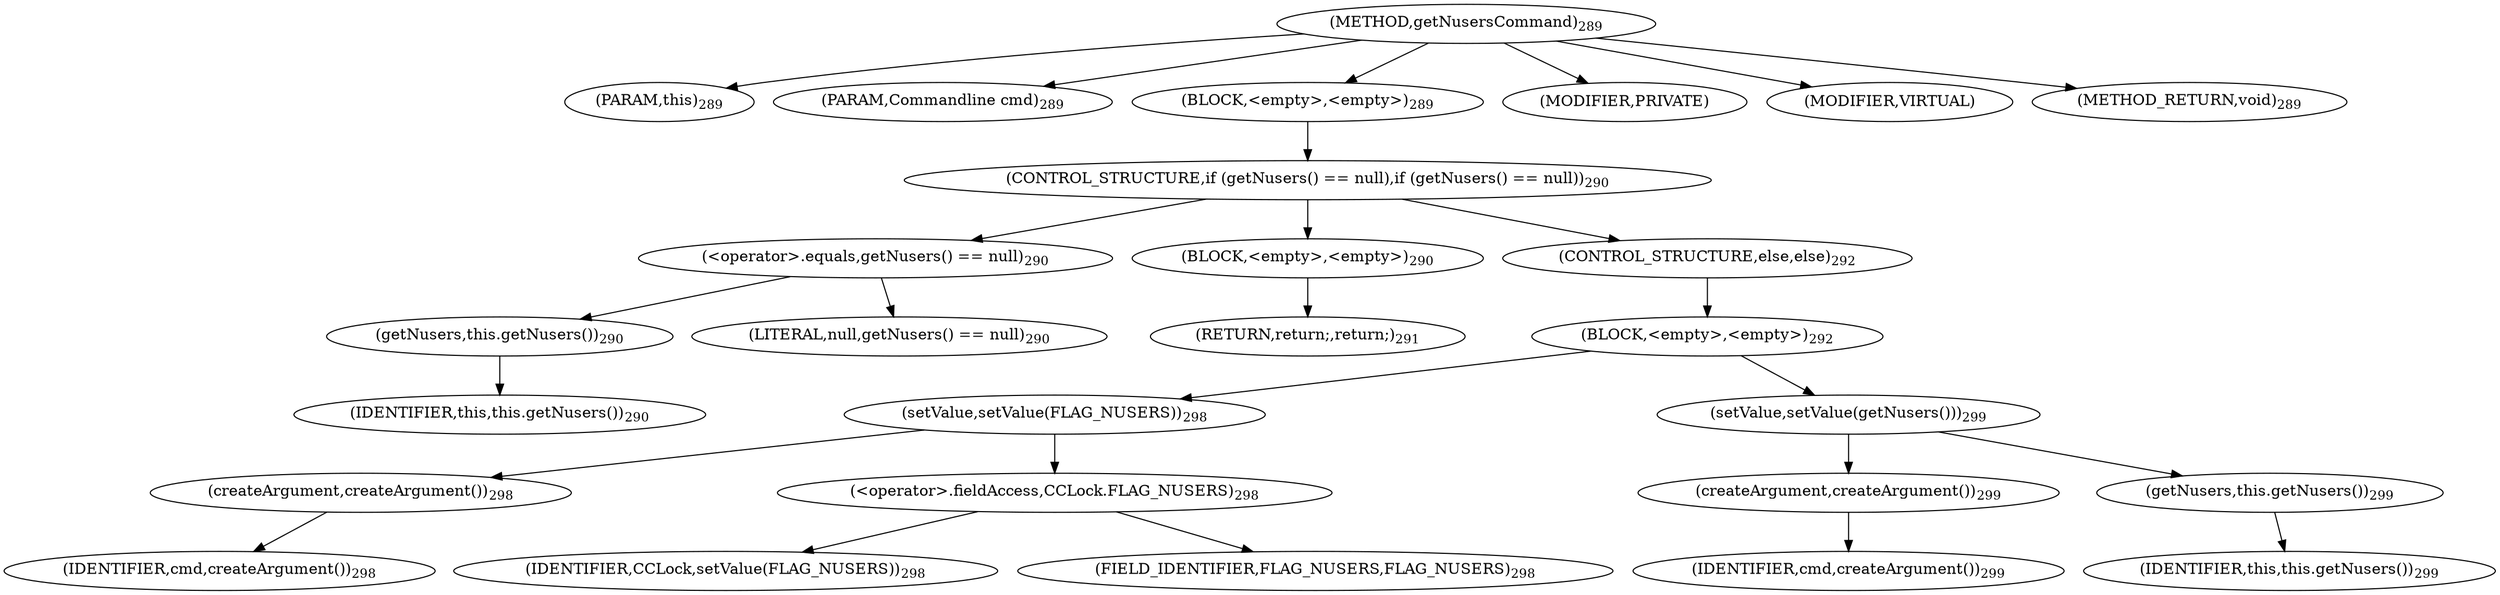 digraph "getNusersCommand" {  
"354" [label = <(METHOD,getNusersCommand)<SUB>289</SUB>> ]
"28" [label = <(PARAM,this)<SUB>289</SUB>> ]
"355" [label = <(PARAM,Commandline cmd)<SUB>289</SUB>> ]
"356" [label = <(BLOCK,&lt;empty&gt;,&lt;empty&gt;)<SUB>289</SUB>> ]
"357" [label = <(CONTROL_STRUCTURE,if (getNusers() == null),if (getNusers() == null))<SUB>290</SUB>> ]
"358" [label = <(&lt;operator&gt;.equals,getNusers() == null)<SUB>290</SUB>> ]
"359" [label = <(getNusers,this.getNusers())<SUB>290</SUB>> ]
"27" [label = <(IDENTIFIER,this,this.getNusers())<SUB>290</SUB>> ]
"360" [label = <(LITERAL,null,getNusers() == null)<SUB>290</SUB>> ]
"361" [label = <(BLOCK,&lt;empty&gt;,&lt;empty&gt;)<SUB>290</SUB>> ]
"362" [label = <(RETURN,return;,return;)<SUB>291</SUB>> ]
"363" [label = <(CONTROL_STRUCTURE,else,else)<SUB>292</SUB>> ]
"364" [label = <(BLOCK,&lt;empty&gt;,&lt;empty&gt;)<SUB>292</SUB>> ]
"365" [label = <(setValue,setValue(FLAG_NUSERS))<SUB>298</SUB>> ]
"366" [label = <(createArgument,createArgument())<SUB>298</SUB>> ]
"367" [label = <(IDENTIFIER,cmd,createArgument())<SUB>298</SUB>> ]
"368" [label = <(&lt;operator&gt;.fieldAccess,CCLock.FLAG_NUSERS)<SUB>298</SUB>> ]
"369" [label = <(IDENTIFIER,CCLock,setValue(FLAG_NUSERS))<SUB>298</SUB>> ]
"370" [label = <(FIELD_IDENTIFIER,FLAG_NUSERS,FLAG_NUSERS)<SUB>298</SUB>> ]
"371" [label = <(setValue,setValue(getNusers()))<SUB>299</SUB>> ]
"372" [label = <(createArgument,createArgument())<SUB>299</SUB>> ]
"373" [label = <(IDENTIFIER,cmd,createArgument())<SUB>299</SUB>> ]
"374" [label = <(getNusers,this.getNusers())<SUB>299</SUB>> ]
"29" [label = <(IDENTIFIER,this,this.getNusers())<SUB>299</SUB>> ]
"375" [label = <(MODIFIER,PRIVATE)> ]
"376" [label = <(MODIFIER,VIRTUAL)> ]
"377" [label = <(METHOD_RETURN,void)<SUB>289</SUB>> ]
  "354" -> "28" 
  "354" -> "355" 
  "354" -> "356" 
  "354" -> "375" 
  "354" -> "376" 
  "354" -> "377" 
  "356" -> "357" 
  "357" -> "358" 
  "357" -> "361" 
  "357" -> "363" 
  "358" -> "359" 
  "358" -> "360" 
  "359" -> "27" 
  "361" -> "362" 
  "363" -> "364" 
  "364" -> "365" 
  "364" -> "371" 
  "365" -> "366" 
  "365" -> "368" 
  "366" -> "367" 
  "368" -> "369" 
  "368" -> "370" 
  "371" -> "372" 
  "371" -> "374" 
  "372" -> "373" 
  "374" -> "29" 
}
